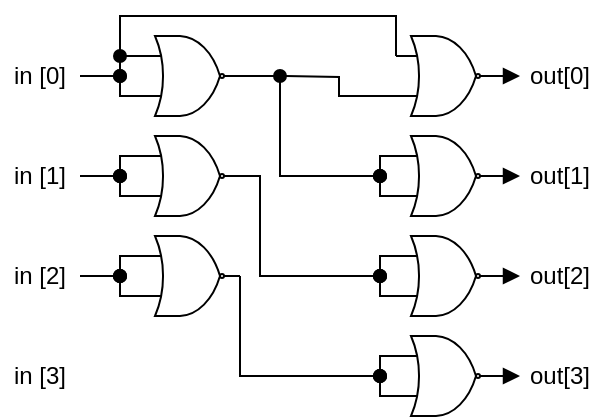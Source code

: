 <mxfile version="13.7.8" type="device"><diagram id="KBy6LFDcbl7czsHM8bCs" name="Page-1"><mxGraphModel dx="652" dy="423" grid="1" gridSize="10" guides="1" tooltips="1" connect="1" arrows="1" fold="1" page="1" pageScale="1" pageWidth="827" pageHeight="1169" math="0" shadow="0"><root><mxCell id="0"/><mxCell id="1" parent="0"/><mxCell id="66X0f53eisJe2fPQbRbB-12" style="edgeStyle=orthogonalEdgeStyle;rounded=0;orthogonalLoop=1;jettySize=auto;html=1;exitX=0;exitY=0.25;exitDx=0;exitDy=0;exitPerimeter=0;endArrow=none;endFill=0;" parent="1" source="66X0f53eisJe2fPQbRbB-1" edge="1"><mxGeometry relative="1" as="geometry"><mxPoint x="250" y="270" as="targetPoint"/></mxGeometry></mxCell><mxCell id="66X0f53eisJe2fPQbRbB-13" style="edgeStyle=orthogonalEdgeStyle;rounded=0;orthogonalLoop=1;jettySize=auto;html=1;exitX=0;exitY=0.75;exitDx=0;exitDy=0;exitPerimeter=0;endArrow=oval;endFill=1;" parent="1" source="66X0f53eisJe2fPQbRbB-1" edge="1"><mxGeometry relative="1" as="geometry"><mxPoint x="250" y="270" as="targetPoint"/></mxGeometry></mxCell><mxCell id="FXJvv6pLiAwzOPxjQbU5-2" style="edgeStyle=orthogonalEdgeStyle;rounded=0;orthogonalLoop=1;jettySize=auto;html=1;exitX=1;exitY=0.5;exitDx=0;exitDy=0;exitPerimeter=0;endArrow=oval;endFill=1;" edge="1" parent="1" source="66X0f53eisJe2fPQbRbB-1"><mxGeometry relative="1" as="geometry"><mxPoint x="380" y="320" as="targetPoint"/><Array as="points"><mxPoint x="330" y="270"/><mxPoint x="330" y="320"/></Array></mxGeometry></mxCell><mxCell id="66X0f53eisJe2fPQbRbB-1" value="" style="verticalLabelPosition=bottom;shadow=0;dashed=0;align=center;html=1;verticalAlign=top;shape=mxgraph.electrical.logic_gates.logic_gate;operation=or;negating=1;" parent="1" vertex="1"><mxGeometry x="260" y="250" width="50" height="40" as="geometry"/></mxCell><mxCell id="66X0f53eisJe2fPQbRbB-22" style="edgeStyle=orthogonalEdgeStyle;rounded=0;orthogonalLoop=1;jettySize=auto;html=1;exitX=0;exitY=0.25;exitDx=0;exitDy=0;exitPerimeter=0;endArrow=oval;endFill=1;" parent="1" source="66X0f53eisJe2fPQbRbB-2" edge="1"><mxGeometry relative="1" as="geometry"><mxPoint x="250" y="370" as="targetPoint"/></mxGeometry></mxCell><mxCell id="66X0f53eisJe2fPQbRbB-23" style="edgeStyle=orthogonalEdgeStyle;rounded=0;orthogonalLoop=1;jettySize=auto;html=1;exitX=0;exitY=0.75;exitDx=0;exitDy=0;exitPerimeter=0;endArrow=oval;endFill=1;" parent="1" source="66X0f53eisJe2fPQbRbB-2" edge="1"><mxGeometry relative="1" as="geometry"><mxPoint x="250" y="370" as="targetPoint"/></mxGeometry></mxCell><mxCell id="66X0f53eisJe2fPQbRbB-36" style="edgeStyle=orthogonalEdgeStyle;rounded=0;orthogonalLoop=1;jettySize=auto;html=1;exitX=1;exitY=0.5;exitDx=0;exitDy=0;exitPerimeter=0;endArrow=oval;endFill=1;" parent="1" source="66X0f53eisJe2fPQbRbB-2" edge="1"><mxGeometry relative="1" as="geometry"><mxPoint x="380" y="420" as="targetPoint"/><Array as="points"><mxPoint x="310" y="420"/></Array></mxGeometry></mxCell><mxCell id="66X0f53eisJe2fPQbRbB-2" value="" style="verticalLabelPosition=bottom;shadow=0;dashed=0;align=center;html=1;verticalAlign=top;shape=mxgraph.electrical.logic_gates.logic_gate;operation=or;negating=1;" parent="1" vertex="1"><mxGeometry x="260" y="350" width="50" height="40" as="geometry"/></mxCell><mxCell id="66X0f53eisJe2fPQbRbB-24" style="edgeStyle=orthogonalEdgeStyle;rounded=0;orthogonalLoop=1;jettySize=auto;html=1;exitX=0;exitY=0.25;exitDx=0;exitDy=0;exitPerimeter=0;endArrow=oval;endFill=1;" parent="1" source="66X0f53eisJe2fPQbRbB-3" edge="1"><mxGeometry relative="1" as="geometry"><mxPoint x="250" y="320" as="targetPoint"/></mxGeometry></mxCell><mxCell id="66X0f53eisJe2fPQbRbB-25" style="edgeStyle=orthogonalEdgeStyle;rounded=0;orthogonalLoop=1;jettySize=auto;html=1;exitX=0;exitY=0.75;exitDx=0;exitDy=0;exitPerimeter=0;endArrow=oval;endFill=1;" parent="1" source="66X0f53eisJe2fPQbRbB-3" edge="1"><mxGeometry relative="1" as="geometry"><mxPoint x="250" y="320" as="targetPoint"/></mxGeometry></mxCell><mxCell id="FXJvv6pLiAwzOPxjQbU5-1" style="edgeStyle=orthogonalEdgeStyle;rounded=0;orthogonalLoop=1;jettySize=auto;html=1;exitX=1;exitY=0.5;exitDx=0;exitDy=0;exitPerimeter=0;endArrow=oval;endFill=1;" edge="1" parent="1" source="66X0f53eisJe2fPQbRbB-3"><mxGeometry relative="1" as="geometry"><mxPoint x="380" y="370" as="targetPoint"/><Array as="points"><mxPoint x="320" y="320"/><mxPoint x="320" y="370"/></Array></mxGeometry></mxCell><mxCell id="66X0f53eisJe2fPQbRbB-3" value="" style="verticalLabelPosition=bottom;shadow=0;dashed=0;align=center;html=1;verticalAlign=top;shape=mxgraph.electrical.logic_gates.logic_gate;operation=or;negating=1;" parent="1" vertex="1"><mxGeometry x="260" y="300" width="50" height="40" as="geometry"/></mxCell><mxCell id="66X0f53eisJe2fPQbRbB-44" style="edgeStyle=orthogonalEdgeStyle;rounded=0;orthogonalLoop=1;jettySize=auto;html=1;exitX=1;exitY=0.5;exitDx=0;exitDy=0;exitPerimeter=0;entryX=0;entryY=0.5;entryDx=0;entryDy=0;endArrow=block;endFill=1;" parent="1" source="66X0f53eisJe2fPQbRbB-7" target="66X0f53eisJe2fPQbRbB-42" edge="1"><mxGeometry relative="1" as="geometry"/></mxCell><mxCell id="FXJvv6pLiAwzOPxjQbU5-5" style="edgeStyle=orthogonalEdgeStyle;rounded=0;orthogonalLoop=1;jettySize=auto;html=1;exitX=0;exitY=0.75;exitDx=0;exitDy=0;exitPerimeter=0;endArrow=oval;endFill=1;" edge="1" parent="1" source="66X0f53eisJe2fPQbRbB-7"><mxGeometry relative="1" as="geometry"><mxPoint x="330" y="270" as="targetPoint"/></mxGeometry></mxCell><mxCell id="FXJvv6pLiAwzOPxjQbU5-6" style="edgeStyle=orthogonalEdgeStyle;rounded=0;orthogonalLoop=1;jettySize=auto;html=1;exitX=0;exitY=0.25;exitDx=0;exitDy=0;exitPerimeter=0;endArrow=oval;endFill=1;" edge="1" parent="1" source="66X0f53eisJe2fPQbRbB-7"><mxGeometry relative="1" as="geometry"><mxPoint x="250" y="260" as="targetPoint"/><Array as="points"><mxPoint x="388" y="240"/><mxPoint x="250" y="240"/></Array></mxGeometry></mxCell><mxCell id="66X0f53eisJe2fPQbRbB-7" value="" style="verticalLabelPosition=bottom;shadow=0;dashed=0;align=center;html=1;verticalAlign=top;shape=mxgraph.electrical.logic_gates.logic_gate;operation=or;negating=1;" parent="1" vertex="1"><mxGeometry x="388" y="250" width="50" height="40" as="geometry"/></mxCell><mxCell id="66X0f53eisJe2fPQbRbB-33" style="edgeStyle=orthogonalEdgeStyle;rounded=0;orthogonalLoop=1;jettySize=auto;html=1;exitX=0;exitY=0.25;exitDx=0;exitDy=0;exitPerimeter=0;endArrow=oval;endFill=1;" parent="1" source="66X0f53eisJe2fPQbRbB-8" edge="1"><mxGeometry relative="1" as="geometry"><mxPoint x="380" y="370" as="targetPoint"/></mxGeometry></mxCell><mxCell id="66X0f53eisJe2fPQbRbB-34" style="edgeStyle=orthogonalEdgeStyle;rounded=0;orthogonalLoop=1;jettySize=auto;html=1;exitX=0;exitY=0.75;exitDx=0;exitDy=0;exitPerimeter=0;endArrow=oval;endFill=1;" parent="1" source="66X0f53eisJe2fPQbRbB-8" edge="1"><mxGeometry relative="1" as="geometry"><mxPoint x="380" y="370" as="targetPoint"/></mxGeometry></mxCell><mxCell id="66X0f53eisJe2fPQbRbB-46" style="edgeStyle=orthogonalEdgeStyle;rounded=0;orthogonalLoop=1;jettySize=auto;html=1;exitX=1;exitY=0.5;exitDx=0;exitDy=0;exitPerimeter=0;entryX=0;entryY=0.5;entryDx=0;entryDy=0;endArrow=block;endFill=1;" parent="1" source="66X0f53eisJe2fPQbRbB-8" target="66X0f53eisJe2fPQbRbB-41" edge="1"><mxGeometry relative="1" as="geometry"/></mxCell><mxCell id="66X0f53eisJe2fPQbRbB-8" value="" style="verticalLabelPosition=bottom;shadow=0;dashed=0;align=center;html=1;verticalAlign=top;shape=mxgraph.electrical.logic_gates.logic_gate;operation=or;negating=1;" parent="1" vertex="1"><mxGeometry x="388" y="350" width="50" height="40" as="geometry"/></mxCell><mxCell id="66X0f53eisJe2fPQbRbB-45" style="edgeStyle=orthogonalEdgeStyle;rounded=0;orthogonalLoop=1;jettySize=auto;html=1;exitX=1;exitY=0.5;exitDx=0;exitDy=0;exitPerimeter=0;entryX=0;entryY=0.5;entryDx=0;entryDy=0;endArrow=block;endFill=1;" parent="1" source="66X0f53eisJe2fPQbRbB-9" target="66X0f53eisJe2fPQbRbB-43" edge="1"><mxGeometry relative="1" as="geometry"/></mxCell><mxCell id="FXJvv6pLiAwzOPxjQbU5-3" style="edgeStyle=orthogonalEdgeStyle;rounded=0;orthogonalLoop=1;jettySize=auto;html=1;exitX=0;exitY=0.25;exitDx=0;exitDy=0;exitPerimeter=0;endArrow=oval;endFill=1;" edge="1" parent="1" source="66X0f53eisJe2fPQbRbB-9"><mxGeometry relative="1" as="geometry"><mxPoint x="380" y="320" as="targetPoint"/></mxGeometry></mxCell><mxCell id="FXJvv6pLiAwzOPxjQbU5-4" style="edgeStyle=orthogonalEdgeStyle;rounded=0;orthogonalLoop=1;jettySize=auto;html=1;exitX=0;exitY=0.75;exitDx=0;exitDy=0;exitPerimeter=0;endArrow=oval;endFill=1;" edge="1" parent="1" source="66X0f53eisJe2fPQbRbB-9"><mxGeometry relative="1" as="geometry"><mxPoint x="380" y="320" as="targetPoint"/></mxGeometry></mxCell><mxCell id="66X0f53eisJe2fPQbRbB-9" value="" style="verticalLabelPosition=bottom;shadow=0;dashed=0;align=center;html=1;verticalAlign=top;shape=mxgraph.electrical.logic_gates.logic_gate;operation=or;negating=1;" parent="1" vertex="1"><mxGeometry x="388" y="300" width="50" height="40" as="geometry"/></mxCell><mxCell id="66X0f53eisJe2fPQbRbB-38" style="edgeStyle=orthogonalEdgeStyle;rounded=0;orthogonalLoop=1;jettySize=auto;html=1;exitX=0;exitY=0.25;exitDx=0;exitDy=0;exitPerimeter=0;endArrow=oval;endFill=1;" parent="1" source="66X0f53eisJe2fPQbRbB-10" edge="1"><mxGeometry relative="1" as="geometry"><mxPoint x="380" y="420" as="targetPoint"/></mxGeometry></mxCell><mxCell id="66X0f53eisJe2fPQbRbB-39" style="edgeStyle=orthogonalEdgeStyle;rounded=0;orthogonalLoop=1;jettySize=auto;html=1;exitX=0;exitY=0.75;exitDx=0;exitDy=0;exitPerimeter=0;endArrow=oval;endFill=1;" parent="1" source="66X0f53eisJe2fPQbRbB-10" edge="1"><mxGeometry relative="1" as="geometry"><mxPoint x="380" y="420" as="targetPoint"/></mxGeometry></mxCell><mxCell id="66X0f53eisJe2fPQbRbB-48" style="edgeStyle=orthogonalEdgeStyle;rounded=0;orthogonalLoop=1;jettySize=auto;html=1;exitX=1;exitY=0.5;exitDx=0;exitDy=0;exitPerimeter=0;entryX=0;entryY=0.5;entryDx=0;entryDy=0;endArrow=block;endFill=1;" parent="1" source="66X0f53eisJe2fPQbRbB-10" target="66X0f53eisJe2fPQbRbB-40" edge="1"><mxGeometry relative="1" as="geometry"/></mxCell><mxCell id="66X0f53eisJe2fPQbRbB-10" value="" style="verticalLabelPosition=bottom;shadow=0;dashed=0;align=center;html=1;verticalAlign=top;shape=mxgraph.electrical.logic_gates.logic_gate;operation=or;negating=1;" parent="1" vertex="1"><mxGeometry x="388" y="400" width="50" height="40" as="geometry"/></mxCell><mxCell id="66X0f53eisJe2fPQbRbB-15" value="" style="edgeStyle=orthogonalEdgeStyle;rounded=0;orthogonalLoop=1;jettySize=auto;html=1;endArrow=oval;endFill=1;" parent="1" source="66X0f53eisJe2fPQbRbB-14" edge="1"><mxGeometry relative="1" as="geometry"><mxPoint x="250" y="270" as="targetPoint"/></mxGeometry></mxCell><mxCell id="66X0f53eisJe2fPQbRbB-14" value="in [0]" style="text;html=1;strokeColor=none;fillColor=none;align=center;verticalAlign=middle;whiteSpace=wrap;rounded=0;" parent="1" vertex="1"><mxGeometry x="190" y="260" width="40" height="20" as="geometry"/></mxCell><mxCell id="66X0f53eisJe2fPQbRbB-16" value="" style="edgeStyle=orthogonalEdgeStyle;rounded=0;orthogonalLoop=1;jettySize=auto;html=1;endArrow=oval;endFill=1;" parent="1" source="66X0f53eisJe2fPQbRbB-17" edge="1"><mxGeometry relative="1" as="geometry"><mxPoint x="250" y="320" as="targetPoint"/></mxGeometry></mxCell><mxCell id="66X0f53eisJe2fPQbRbB-17" value="in [1]" style="text;html=1;strokeColor=none;fillColor=none;align=center;verticalAlign=middle;whiteSpace=wrap;rounded=0;" parent="1" vertex="1"><mxGeometry x="190" y="310" width="40" height="20" as="geometry"/></mxCell><mxCell id="66X0f53eisJe2fPQbRbB-18" value="" style="edgeStyle=orthogonalEdgeStyle;rounded=0;orthogonalLoop=1;jettySize=auto;html=1;endArrow=oval;endFill=1;" parent="1" source="66X0f53eisJe2fPQbRbB-19" edge="1"><mxGeometry relative="1" as="geometry"><mxPoint x="250" y="370" as="targetPoint"/></mxGeometry></mxCell><mxCell id="66X0f53eisJe2fPQbRbB-19" value="in [2]" style="text;html=1;strokeColor=none;fillColor=none;align=center;verticalAlign=middle;whiteSpace=wrap;rounded=0;" parent="1" vertex="1"><mxGeometry x="190" y="360" width="40" height="20" as="geometry"/></mxCell><mxCell id="66X0f53eisJe2fPQbRbB-40" value="out[3]" style="text;html=1;strokeColor=none;fillColor=none;align=center;verticalAlign=middle;whiteSpace=wrap;rounded=0;" parent="1" vertex="1"><mxGeometry x="450" y="410" width="40" height="20" as="geometry"/></mxCell><mxCell id="66X0f53eisJe2fPQbRbB-41" value="out[2]" style="text;html=1;strokeColor=none;fillColor=none;align=center;verticalAlign=middle;whiteSpace=wrap;rounded=0;" parent="1" vertex="1"><mxGeometry x="450" y="360" width="40" height="20" as="geometry"/></mxCell><mxCell id="66X0f53eisJe2fPQbRbB-42" value="out[0]" style="text;html=1;strokeColor=none;fillColor=none;align=center;verticalAlign=middle;whiteSpace=wrap;rounded=0;" parent="1" vertex="1"><mxGeometry x="450" y="260" width="40" height="20" as="geometry"/></mxCell><mxCell id="66X0f53eisJe2fPQbRbB-43" value="out[1]" style="text;html=1;strokeColor=none;fillColor=none;align=center;verticalAlign=middle;whiteSpace=wrap;rounded=0;" parent="1" vertex="1"><mxGeometry x="450" y="310" width="40" height="20" as="geometry"/></mxCell><mxCell id="FXJvv6pLiAwzOPxjQbU5-7" value="in [3]" style="text;html=1;strokeColor=none;fillColor=none;align=center;verticalAlign=middle;whiteSpace=wrap;rounded=0;" vertex="1" parent="1"><mxGeometry x="190" y="410" width="40" height="20" as="geometry"/></mxCell></root></mxGraphModel></diagram></mxfile>